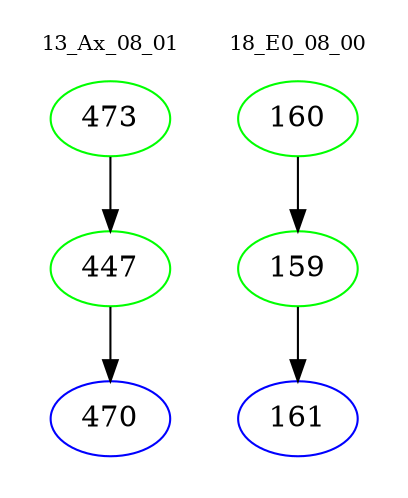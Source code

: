 digraph{
subgraph cluster_0 {
color = white
label = "13_Ax_08_01";
fontsize=10;
T0_473 [label="473", color="green"]
T0_473 -> T0_447 [color="black"]
T0_447 [label="447", color="green"]
T0_447 -> T0_470 [color="black"]
T0_470 [label="470", color="blue"]
}
subgraph cluster_1 {
color = white
label = "18_E0_08_00";
fontsize=10;
T1_160 [label="160", color="green"]
T1_160 -> T1_159 [color="black"]
T1_159 [label="159", color="green"]
T1_159 -> T1_161 [color="black"]
T1_161 [label="161", color="blue"]
}
}
